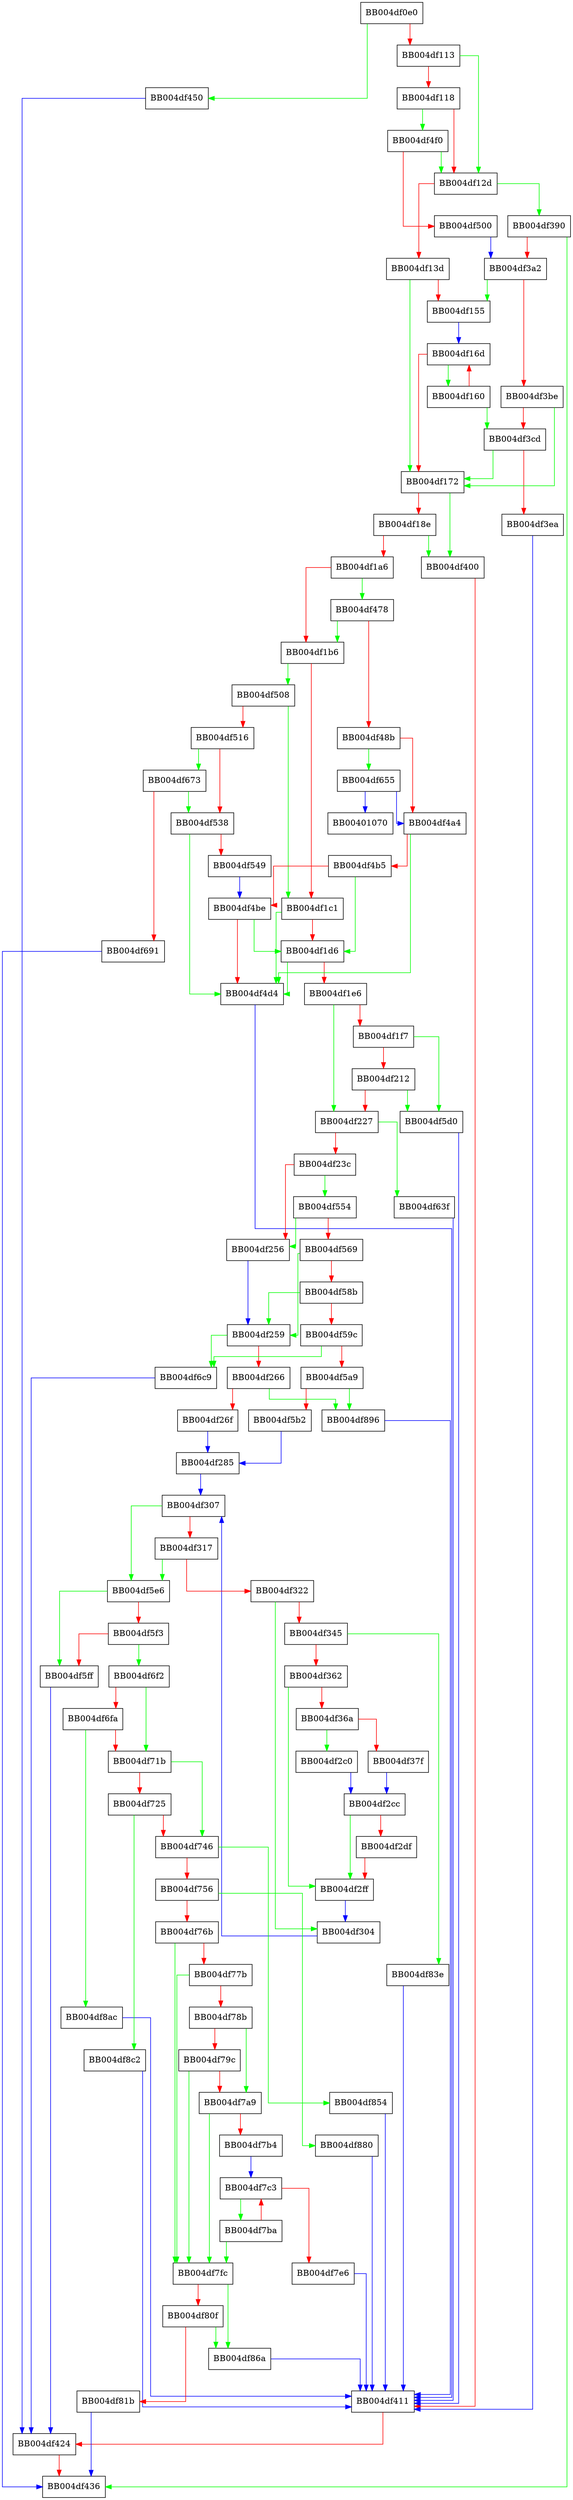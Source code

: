 digraph tls_construct_client_hello {
  node [shape="box"];
  graph [splines=ortho];
  BB004df0e0 -> BB004df450 [color="green"];
  BB004df0e0 -> BB004df113 [color="red"];
  BB004df113 -> BB004df12d [color="green"];
  BB004df113 -> BB004df118 [color="red"];
  BB004df118 -> BB004df4f0 [color="green"];
  BB004df118 -> BB004df12d [color="red"];
  BB004df12d -> BB004df390 [color="green"];
  BB004df12d -> BB004df13d [color="red"];
  BB004df13d -> BB004df172 [color="green"];
  BB004df13d -> BB004df155 [color="red"];
  BB004df155 -> BB004df16d [color="blue"];
  BB004df160 -> BB004df3cd [color="green"];
  BB004df160 -> BB004df16d [color="red"];
  BB004df16d -> BB004df160 [color="green"];
  BB004df16d -> BB004df172 [color="red"];
  BB004df172 -> BB004df400 [color="green"];
  BB004df172 -> BB004df18e [color="red"];
  BB004df18e -> BB004df400 [color="green"];
  BB004df18e -> BB004df1a6 [color="red"];
  BB004df1a6 -> BB004df478 [color="green"];
  BB004df1a6 -> BB004df1b6 [color="red"];
  BB004df1b6 -> BB004df508 [color="green"];
  BB004df1b6 -> BB004df1c1 [color="red"];
  BB004df1c1 -> BB004df4d4 [color="green"];
  BB004df1c1 -> BB004df1d6 [color="red"];
  BB004df1d6 -> BB004df4d4 [color="green"];
  BB004df1d6 -> BB004df1e6 [color="red"];
  BB004df1e6 -> BB004df227 [color="green"];
  BB004df1e6 -> BB004df1f7 [color="red"];
  BB004df1f7 -> BB004df5d0 [color="green"];
  BB004df1f7 -> BB004df212 [color="red"];
  BB004df212 -> BB004df5d0 [color="green"];
  BB004df212 -> BB004df227 [color="red"];
  BB004df227 -> BB004df63f [color="green"];
  BB004df227 -> BB004df23c [color="red"];
  BB004df23c -> BB004df554 [color="green"];
  BB004df23c -> BB004df256 [color="red"];
  BB004df256 -> BB004df259 [color="blue"];
  BB004df259 -> BB004df6c9 [color="green"];
  BB004df259 -> BB004df266 [color="red"];
  BB004df266 -> BB004df896 [color="green"];
  BB004df266 -> BB004df26f [color="red"];
  BB004df26f -> BB004df285 [color="blue"];
  BB004df285 -> BB004df307 [color="blue"];
  BB004df2c0 -> BB004df2cc [color="blue"];
  BB004df2cc -> BB004df2ff [color="green"];
  BB004df2cc -> BB004df2df [color="red"];
  BB004df2df -> BB004df2ff [color="red"];
  BB004df2ff -> BB004df304 [color="blue"];
  BB004df304 -> BB004df307 [color="blue"];
  BB004df307 -> BB004df5e6 [color="green"];
  BB004df307 -> BB004df317 [color="red"];
  BB004df317 -> BB004df5e6 [color="green"];
  BB004df317 -> BB004df322 [color="red"];
  BB004df322 -> BB004df304 [color="green"];
  BB004df322 -> BB004df345 [color="red"];
  BB004df345 -> BB004df83e [color="green"];
  BB004df345 -> BB004df362 [color="red"];
  BB004df362 -> BB004df2ff [color="green"];
  BB004df362 -> BB004df36a [color="red"];
  BB004df36a -> BB004df2c0 [color="green"];
  BB004df36a -> BB004df37f [color="red"];
  BB004df37f -> BB004df2cc [color="blue"];
  BB004df390 -> BB004df436 [color="green"];
  BB004df390 -> BB004df3a2 [color="red"];
  BB004df3a2 -> BB004df155 [color="green"];
  BB004df3a2 -> BB004df3be [color="red"];
  BB004df3be -> BB004df172 [color="green"];
  BB004df3be -> BB004df3cd [color="red"];
  BB004df3cd -> BB004df172 [color="green"];
  BB004df3cd -> BB004df3ea [color="red"];
  BB004df3ea -> BB004df411 [color="blue"];
  BB004df400 -> BB004df411 [color="red"];
  BB004df411 -> BB004df424 [color="red"];
  BB004df424 -> BB004df436 [color="red"];
  BB004df450 -> BB004df424 [color="blue"];
  BB004df478 -> BB004df1b6 [color="green"];
  BB004df478 -> BB004df48b [color="red"];
  BB004df48b -> BB004df655 [color="green"];
  BB004df48b -> BB004df4a4 [color="red"];
  BB004df4a4 -> BB004df4d4 [color="green"];
  BB004df4a4 -> BB004df4b5 [color="red"];
  BB004df4b5 -> BB004df1d6 [color="green"];
  BB004df4b5 -> BB004df4be [color="red"];
  BB004df4be -> BB004df1d6 [color="green"];
  BB004df4be -> BB004df4d4 [color="red"];
  BB004df4d4 -> BB004df411 [color="blue"];
  BB004df4f0 -> BB004df12d [color="green"];
  BB004df4f0 -> BB004df500 [color="red"];
  BB004df500 -> BB004df3a2 [color="blue"];
  BB004df508 -> BB004df1c1 [color="green"];
  BB004df508 -> BB004df516 [color="red"];
  BB004df516 -> BB004df673 [color="green"];
  BB004df516 -> BB004df538 [color="red"];
  BB004df538 -> BB004df4d4 [color="green"];
  BB004df538 -> BB004df549 [color="red"];
  BB004df549 -> BB004df4be [color="blue"];
  BB004df554 -> BB004df256 [color="green"];
  BB004df554 -> BB004df569 [color="red"];
  BB004df569 -> BB004df259 [color="green"];
  BB004df569 -> BB004df58b [color="red"];
  BB004df58b -> BB004df259 [color="green"];
  BB004df58b -> BB004df59c [color="red"];
  BB004df59c -> BB004df6c9 [color="green"];
  BB004df59c -> BB004df5a9 [color="red"];
  BB004df5a9 -> BB004df896 [color="green"];
  BB004df5a9 -> BB004df5b2 [color="red"];
  BB004df5b2 -> BB004df285 [color="blue"];
  BB004df5d0 -> BB004df411 [color="blue"];
  BB004df5e6 -> BB004df5ff [color="green"];
  BB004df5e6 -> BB004df5f3 [color="red"];
  BB004df5f3 -> BB004df6f2 [color="green"];
  BB004df5f3 -> BB004df5ff [color="red"];
  BB004df5ff -> BB004df424 [color="blue"];
  BB004df63f -> BB004df411 [color="blue"];
  BB004df655 -> BB00401070 [color="blue"];
  BB004df655 -> BB004df4a4 [color="blue"];
  BB004df673 -> BB004df538 [color="green"];
  BB004df673 -> BB004df691 [color="red"];
  BB004df691 -> BB004df436 [color="blue"];
  BB004df6c9 -> BB004df424 [color="blue"];
  BB004df6f2 -> BB004df71b [color="green"];
  BB004df6f2 -> BB004df6fa [color="red"];
  BB004df6fa -> BB004df8ac [color="green"];
  BB004df6fa -> BB004df71b [color="red"];
  BB004df71b -> BB004df746 [color="green"];
  BB004df71b -> BB004df725 [color="red"];
  BB004df725 -> BB004df8c2 [color="green"];
  BB004df725 -> BB004df746 [color="red"];
  BB004df746 -> BB004df854 [color="green"];
  BB004df746 -> BB004df756 [color="red"];
  BB004df756 -> BB004df880 [color="green"];
  BB004df756 -> BB004df76b [color="red"];
  BB004df76b -> BB004df7fc [color="green"];
  BB004df76b -> BB004df77b [color="red"];
  BB004df77b -> BB004df7fc [color="green"];
  BB004df77b -> BB004df78b [color="red"];
  BB004df78b -> BB004df7a9 [color="green"];
  BB004df78b -> BB004df79c [color="red"];
  BB004df79c -> BB004df7fc [color="green"];
  BB004df79c -> BB004df7a9 [color="red"];
  BB004df7a9 -> BB004df7fc [color="green"];
  BB004df7a9 -> BB004df7b4 [color="red"];
  BB004df7b4 -> BB004df7c3 [color="blue"];
  BB004df7ba -> BB004df7fc [color="green"];
  BB004df7ba -> BB004df7c3 [color="red"];
  BB004df7c3 -> BB004df7ba [color="green"];
  BB004df7c3 -> BB004df7e6 [color="red"];
  BB004df7e6 -> BB004df411 [color="blue"];
  BB004df7fc -> BB004df86a [color="green"];
  BB004df7fc -> BB004df80f [color="red"];
  BB004df80f -> BB004df86a [color="green"];
  BB004df80f -> BB004df81b [color="red"];
  BB004df81b -> BB004df436 [color="blue"];
  BB004df83e -> BB004df411 [color="blue"];
  BB004df854 -> BB004df411 [color="blue"];
  BB004df86a -> BB004df411 [color="blue"];
  BB004df880 -> BB004df411 [color="blue"];
  BB004df896 -> BB004df411 [color="blue"];
  BB004df8ac -> BB004df411 [color="blue"];
  BB004df8c2 -> BB004df411 [color="blue"];
}